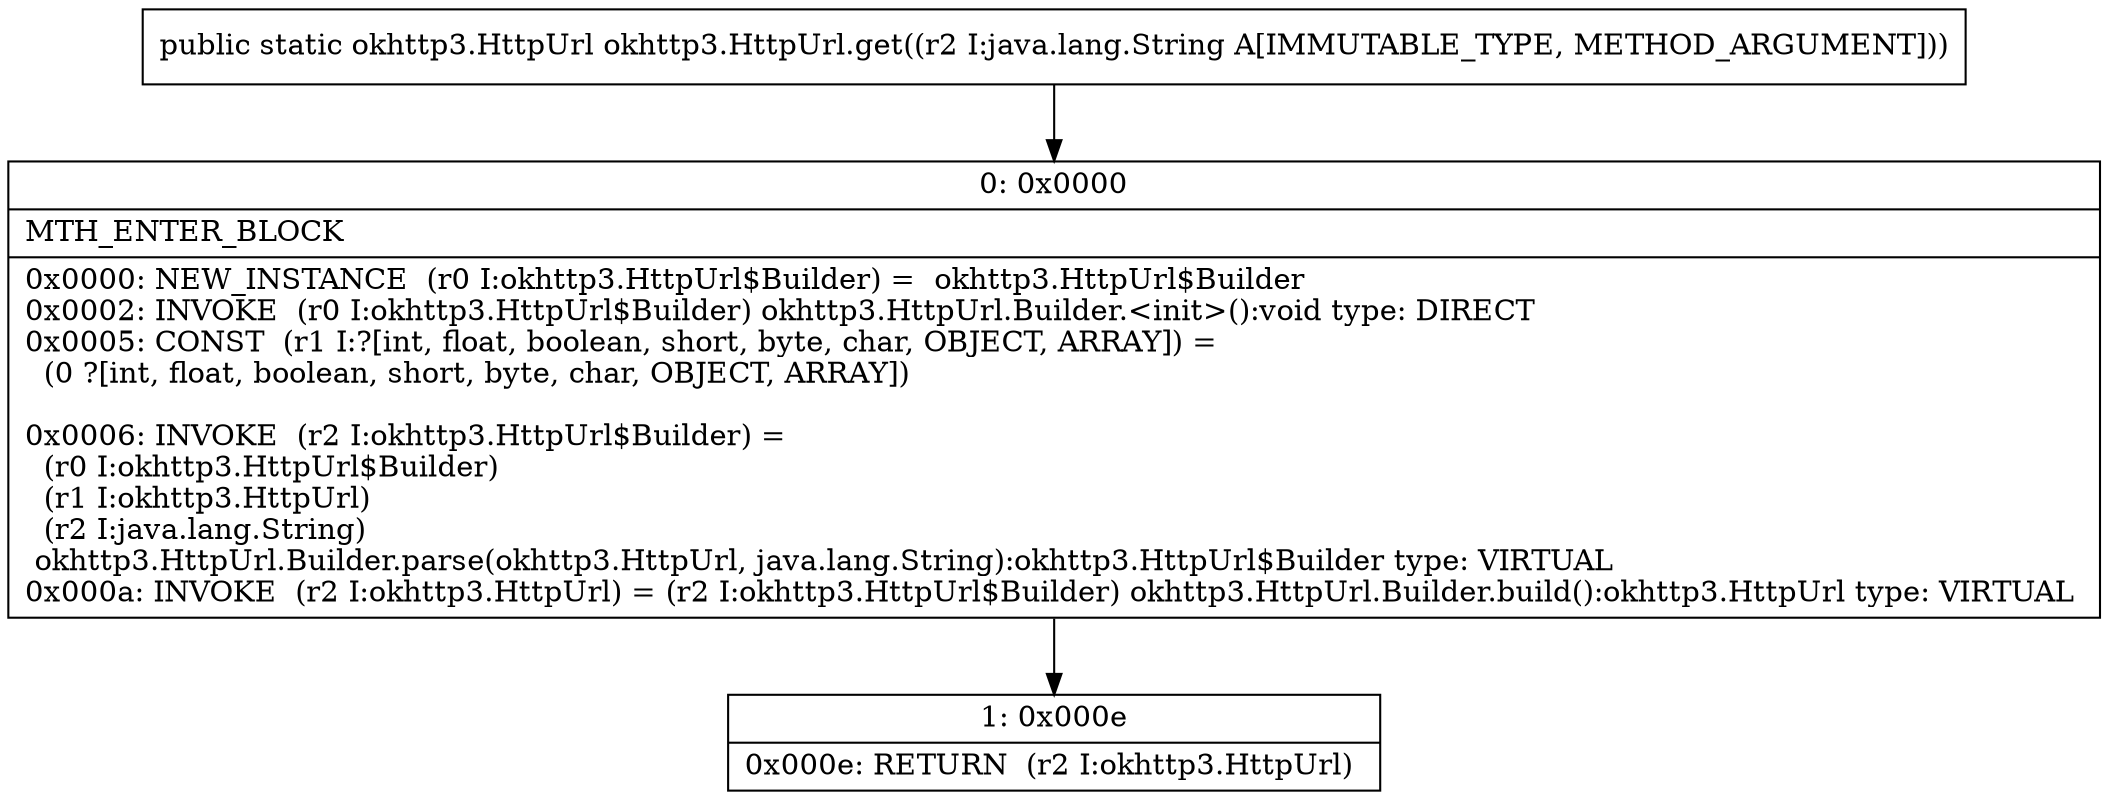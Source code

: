 digraph "CFG forokhttp3.HttpUrl.get(Ljava\/lang\/String;)Lokhttp3\/HttpUrl;" {
Node_0 [shape=record,label="{0\:\ 0x0000|MTH_ENTER_BLOCK\l|0x0000: NEW_INSTANCE  (r0 I:okhttp3.HttpUrl$Builder) =  okhttp3.HttpUrl$Builder \l0x0002: INVOKE  (r0 I:okhttp3.HttpUrl$Builder) okhttp3.HttpUrl.Builder.\<init\>():void type: DIRECT \l0x0005: CONST  (r1 I:?[int, float, boolean, short, byte, char, OBJECT, ARRAY]) = \l  (0 ?[int, float, boolean, short, byte, char, OBJECT, ARRAY])\l \l0x0006: INVOKE  (r2 I:okhttp3.HttpUrl$Builder) = \l  (r0 I:okhttp3.HttpUrl$Builder)\l  (r1 I:okhttp3.HttpUrl)\l  (r2 I:java.lang.String)\l okhttp3.HttpUrl.Builder.parse(okhttp3.HttpUrl, java.lang.String):okhttp3.HttpUrl$Builder type: VIRTUAL \l0x000a: INVOKE  (r2 I:okhttp3.HttpUrl) = (r2 I:okhttp3.HttpUrl$Builder) okhttp3.HttpUrl.Builder.build():okhttp3.HttpUrl type: VIRTUAL \l}"];
Node_1 [shape=record,label="{1\:\ 0x000e|0x000e: RETURN  (r2 I:okhttp3.HttpUrl) \l}"];
MethodNode[shape=record,label="{public static okhttp3.HttpUrl okhttp3.HttpUrl.get((r2 I:java.lang.String A[IMMUTABLE_TYPE, METHOD_ARGUMENT])) }"];
MethodNode -> Node_0;
Node_0 -> Node_1;
}

